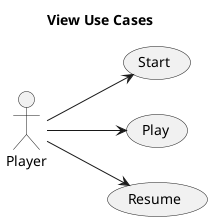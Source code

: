 @startuml ViewUseCases
title View Use Cases
left to right direction
actor Player
usecase Start
usecase Play
usecase Resume

Player --> Start
Player --> Play
Player --> Resume
@enduml